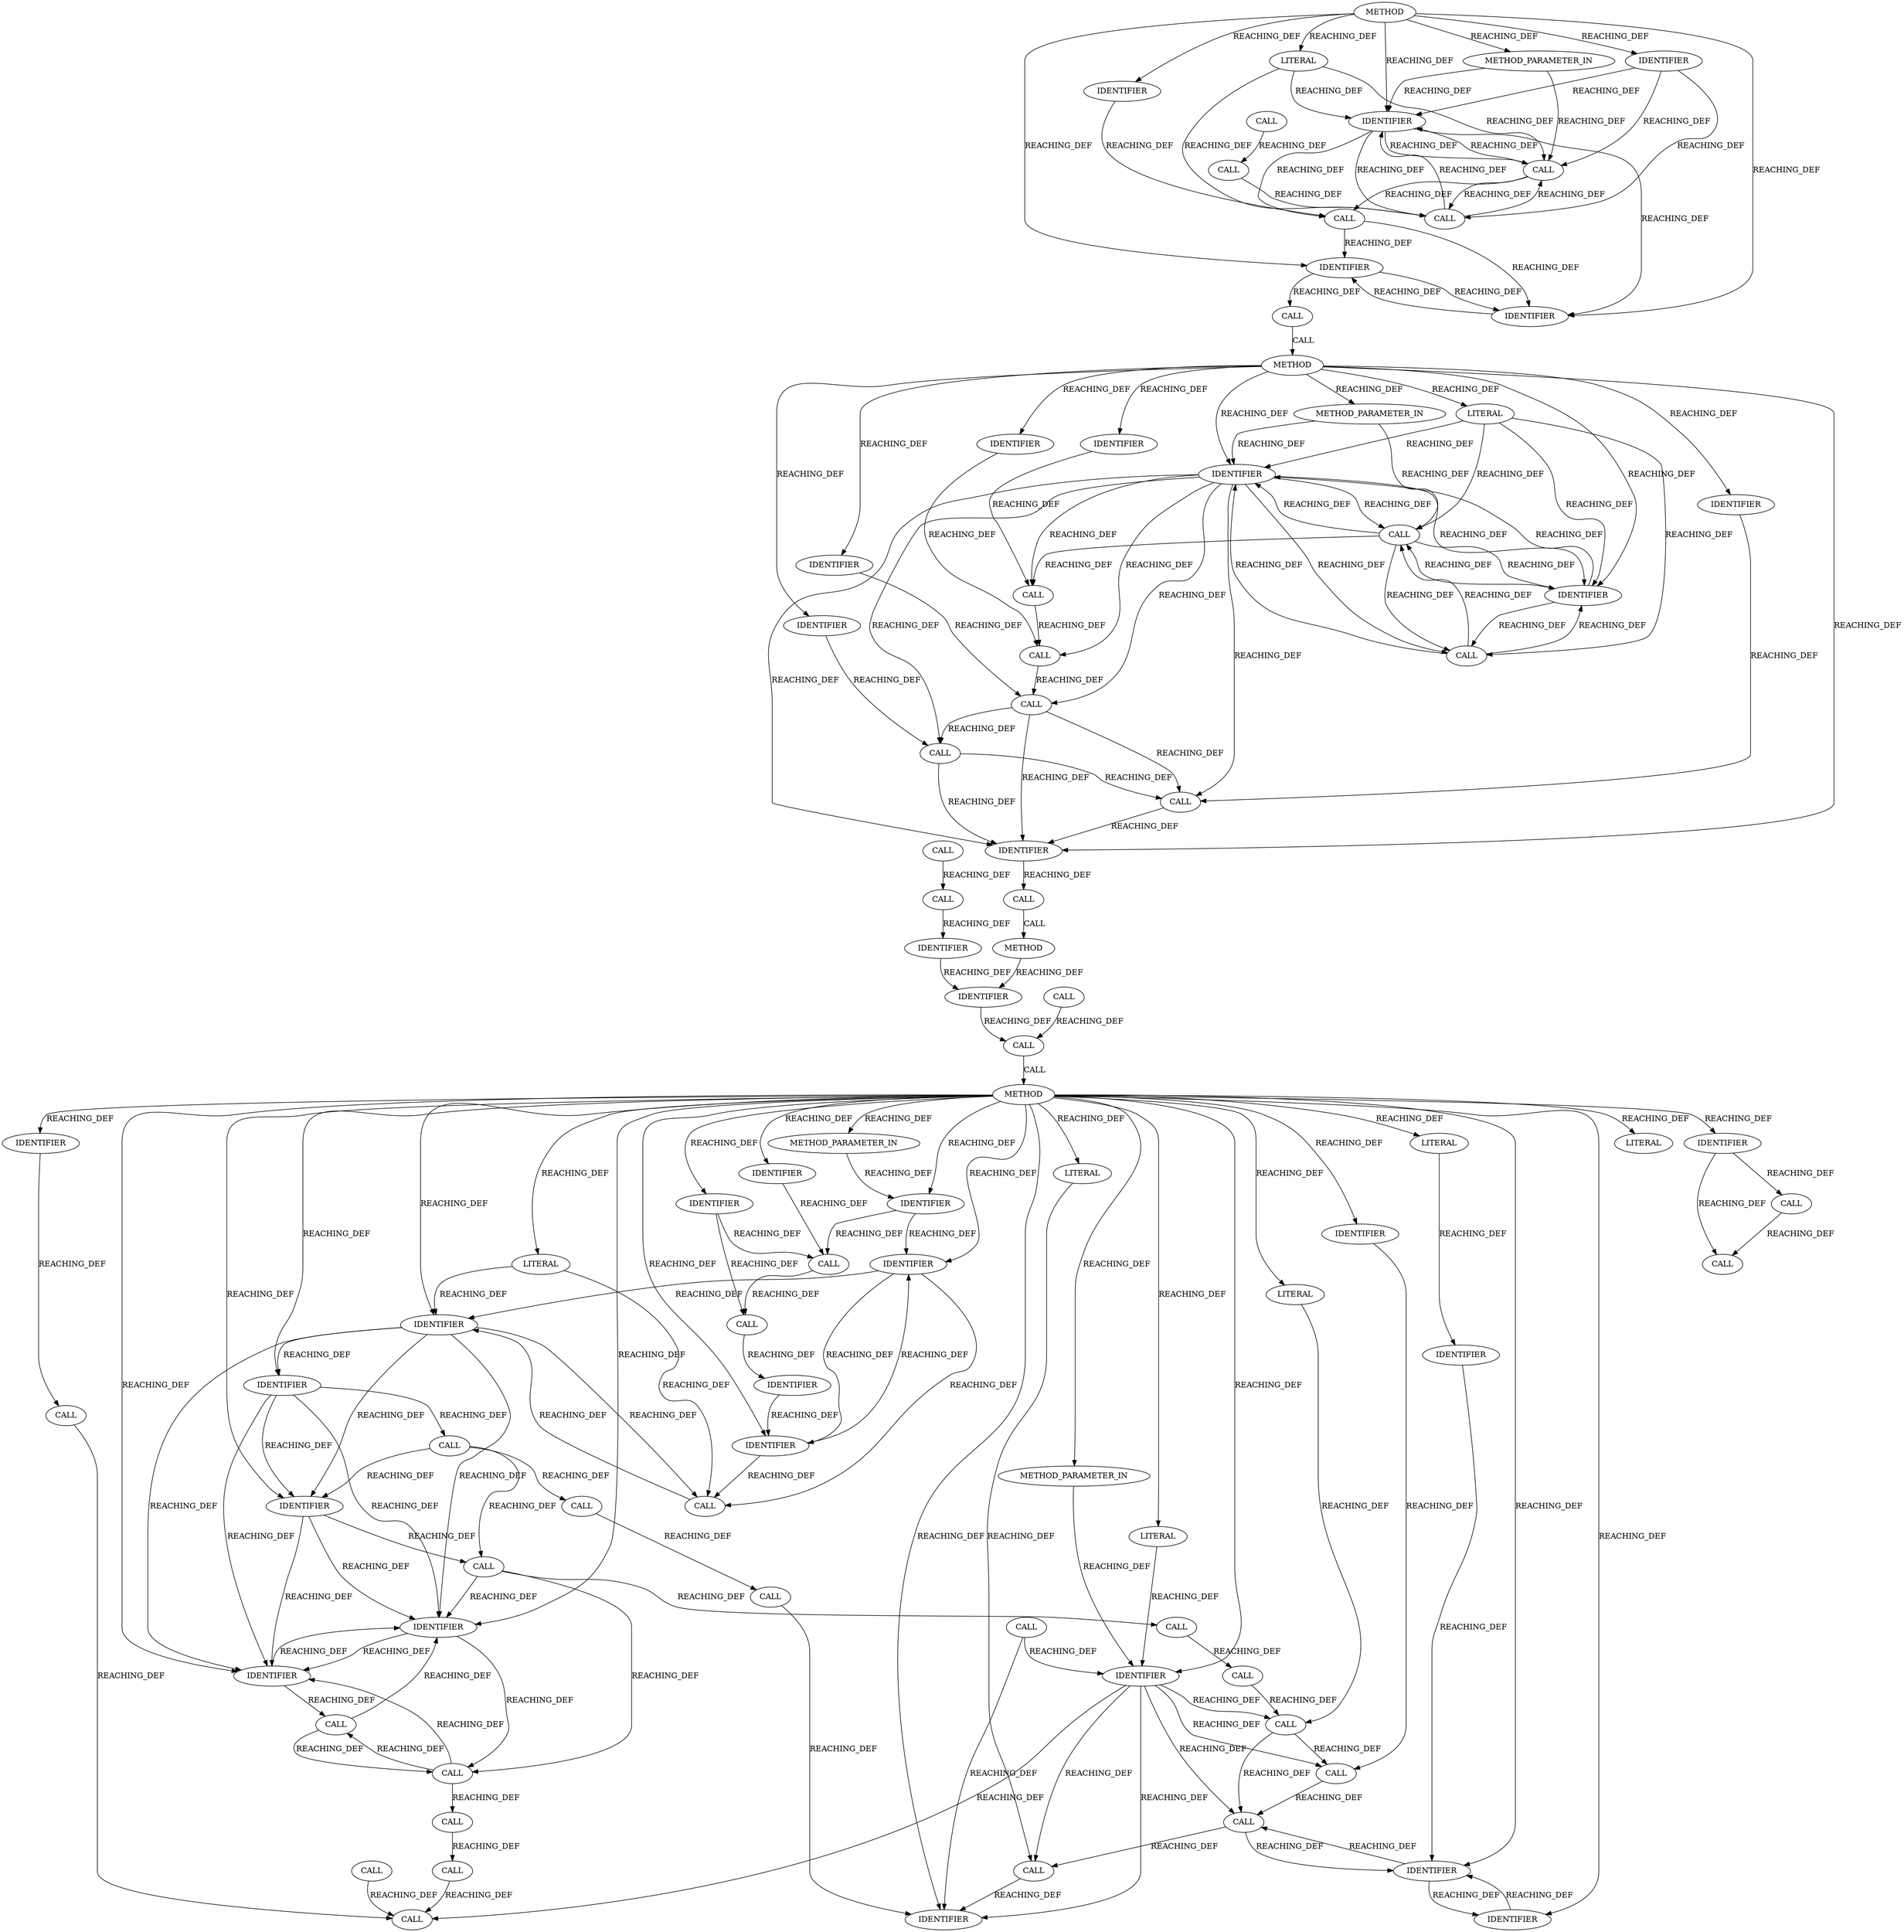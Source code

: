 strict digraph "" {
	node [label="\N"];
	8808	[ARGUMENT_INDEX=1,
		CODE="con->v2.in_desc",
		COLUMN_NUMBER=34,
		DISPATCH_TYPE=STATIC_DISPATCH,
		LINE_NUMBER=2729,
		METHOD_FULL_NAME="<operator>.fieldAccess",
		NAME="<operator>.fieldAccess",
		ORDER=1,
		TYPE_FULL_NAME="<empty>",
		filename="messenger_v2.c",
		label=CALL];
	8807	[ARGUMENT_INDEX=2,
		CODE="&con->v2.in_desc",
		COLUMN_NUMBER=33,
		DISPATCH_TYPE=STATIC_DISPATCH,
		LINE_NUMBER=2729,
		METHOD_FULL_NAME="<operator>.addressOf",
		NAME="<operator>.addressOf",
		ORDER=2,
		TYPE_FULL_NAME="<empty>",
		filename="messenger_v2.c",
		label=CALL];
	8808 -> 8807	[VARIABLE="con->v2.in_desc",
		label=REACHING_DEF];
	8806	[ARGUMENT_INDEX=1,
		CODE=desc,
		COLUMN_NUMBER=26,
		LINE_NUMBER=2729,
		NAME=desc,
		ORDER=1,
		TYPE_FULL_NAME="ceph_frame_desc*",
		filename="messenger_v2.c",
		label=IDENTIFIER];
	8807 -> 8806	[VARIABLE="&con->v2.in_desc",
		label=REACHING_DEF];
	1497	[ARGUMENT_INDEX=2,
		CODE="ceph_decode_8(&p)",
		COLUMN_NUMBER=17,
		DISPATCH_TYPE=STATIC_DISPATCH,
		LINE_NUMBER=511,
		METHOD_FULL_NAME=ceph_decode_8,
		NAME=ceph_decode_8,
		ORDER=2,
		TYPE_FULL_NAME="<empty>",
		filename="messenger_v2.c",
		label=CALL];
	1494	[ARGUMENT_INDEX=1,
		CODE="desc->fd_tag",
		COLUMN_NUMBER=2,
		DISPATCH_TYPE=STATIC_DISPATCH,
		LINE_NUMBER=511,
		METHOD_FULL_NAME="<operator>.indirectFieldAccess",
		NAME="<operator>.indirectFieldAccess",
		ORDER=1,
		TYPE_FULL_NAME="<empty>",
		filename="messenger_v2.c",
		label=CALL];
	1497 -> 1494	[VARIABLE="ceph_decode_8(&p)",
		label=REACHING_DEF];
	1599	[ARGUMENT_INDEX=1,
		CODE=desc,
		COLUMN_NUMBER=6,
		LINE_NUMBER=536,
		NAME=desc,
		ORDER=1,
		TYPE_FULL_NAME="ceph_frame_desc*",
		filename="messenger_v2.c",
		label=IDENTIFIER];
	1494 -> 1599	[VARIABLE="desc->fd_tag",
		label=REACHING_DEF];
	9216	[ARGUMENT_INDEX=1,
		CODE="con->state",
		COLUMN_NUMBER=6,
		DISPATCH_TYPE=STATIC_DISPATCH,
		LINE_NUMBER=2862,
		METHOD_FULL_NAME="<operator>.indirectFieldAccess",
		NAME="<operator>.indirectFieldAccess",
		ORDER=1,
		TYPE_FULL_NAME="<empty>",
		filename="messenger_v2.c",
		label=CALL];
	9229	[ARGUMENT_INDEX=1,
		CODE="con->state",
		COLUMN_NUMBER=13,
		DISPATCH_TYPE=STATIC_DISPATCH,
		LINE_NUMBER=2864,
		METHOD_FULL_NAME="<operator>.indirectFieldAccess",
		NAME="<operator>.indirectFieldAccess",
		ORDER=1,
		TYPE_FULL_NAME="<empty>",
		filename="messenger_v2.c",
		label=CALL];
	9216 -> 9229	[VARIABLE="con->state",
		label=REACHING_DEF];
	9244	[ARGUMENT_INDEX=1,
		CODE="con->state",
		COLUMN_NUMBER=14,
		DISPATCH_TYPE=STATIC_DISPATCH,
		LINE_NUMBER=2866,
		METHOD_FULL_NAME="<operator>.indirectFieldAccess",
		NAME="<operator>.indirectFieldAccess",
		ORDER=1,
		TYPE_FULL_NAME="<empty>",
		filename="messenger_v2.c",
		label=CALL];
	9229 -> 9244	[VARIABLE="con->state",
		label=REACHING_DEF];
	9410	[ARGUMENT_INDEX=3,
		CODE=con,
		COLUMN_NUMBER=50,
		LINE_NUMBER=2921,
		NAME=con,
		ORDER=3,
		TYPE_FULL_NAME="ceph_connection*",
		filename="messenger_v2.c",
		label=IDENTIFIER];
	9411	[ARGUMENT_INDEX=4,
		CODE="con->state",
		COLUMN_NUMBER=55,
		DISPATCH_TYPE=STATIC_DISPATCH,
		LINE_NUMBER=2921,
		METHOD_FULL_NAME="<operator>.indirectFieldAccess",
		NAME="<operator>.indirectFieldAccess",
		ORDER=4,
		TYPE_FULL_NAME="<empty>",
		filename="messenger_v2.c",
		label=CALL];
	9410 -> 9411	[VARIABLE=con,
		label=REACHING_DEF];
	9414	[ARGUMENT_INDEX=5,
		CODE="iov_iter_count(&con->v2.in_iter)",
		COLUMN_NUMBER=7,
		DISPATCH_TYPE=STATIC_DISPATCH,
		LINE_NUMBER=2922,
		METHOD_FULL_NAME=iov_iter_count,
		NAME=iov_iter_count,
		ORDER=5,
		TYPE_FULL_NAME="<empty>",
		filename="messenger_v2.c",
		label=CALL];
	9410 -> 9414	[VARIABLE=con,
		label=REACHING_DEF];
	9423	[ARGUMENT_INDEX=1,
		CODE="con->state",
		COLUMN_NUMBER=6,
		DISPATCH_TYPE=STATIC_DISPATCH,
		LINE_NUMBER=2924,
		METHOD_FULL_NAME="<operator>.indirectFieldAccess",
		NAME="<operator>.indirectFieldAccess",
		ORDER=1,
		TYPE_FULL_NAME="<empty>",
		filename="messenger_v2.c",
		label=CALL];
	9410 -> 9423	[VARIABLE=con,
		label=REACHING_DEF];
	9450	[ARGUMENT_INDEX=1,
		CODE=con,
		COLUMN_NUMBER=23,
		LINE_NUMBER=2936,
		NAME=con,
		ORDER=1,
		TYPE_FULL_NAME="ceph_connection*",
		filename="messenger_v2.c",
		label=IDENTIFIER];
	9410 -> 9450	[VARIABLE=con,
		label=REACHING_DEF];
	9411 -> 9410	[VARIABLE="con->state",
		label=REACHING_DEF];
	9411 -> 9414	[VARIABLE="con->state",
		label=REACHING_DEF];
	9411 -> 9423	[VARIABLE="con->state",
		label=REACHING_DEF];
	9414 -> 9410	[VARIABLE="iov_iter_count(&con->v2.in_iter)",
		label=REACHING_DEF];
	9414 -> 9411	[VARIABLE="iov_iter_count(&con->v2.in_iter)",
		label=REACHING_DEF];
	9423 -> 9450	[VARIABLE="con->state",
		label=REACHING_DEF];
	9461	[ARGUMENT_INDEX=1,
		CODE=con,
		COLUMN_NUMBER=26,
		LINE_NUMBER=2940,
		NAME=con,
		ORDER=1,
		TYPE_FULL_NAME="ceph_connection*",
		filename="messenger_v2.c",
		label=IDENTIFIER];
	9423 -> 9461	[VARIABLE="con->state",
		label=REACHING_DEF];
	9450 -> 9461	[VARIABLE=con,
		label=REACHING_DEF];
	9403	[AST_PARENT_FULL_NAME="messenger_v2.c:<global>",
		AST_PARENT_TYPE=TYPE_DECL,
		CODE="int ceph_con_v2_try_read(struct ceph_connection *con)
{
	int ret;

	dout(\"%s con %p state %d need %zu\\n\", __func__, con, con->state,
	     \
iov_iter_count(&con->v2.in_iter));

	if (con->state == CEPH_CON_S_PREOPEN)
		return 0;

	/*
	 * We should always have something \
pending here.  If not,
	 * avoid calling populate_in_iter() as if we read something
	 * (ceph_tcp_recv() would immediately return \
1).
	 */
	if (WARN_ON(!iov_iter_count(&con->v2.in_iter)))
		return -ENODATA;

	for (;;) {
		ret = ceph_tcp_recv(con);
		if (ret <= \
0)
			return ret;

		ret = populate_in_iter(con);
		if (ret <= 0) {
			if (ret && ret != -EAGAIN && !con->error_msg)
				con->error_\
msg = \"read processing error\";
			return ret;
		}
	}
}",
		COLUMN_NUMBER=1,
		COLUMN_NUMBER_END=1,
		FILENAME="messenger_v2.c",
		FULL_NAME=ceph_con_v2_try_read,
		IS_EXTERNAL=false,
		LINE_NUMBER=2917,
		LINE_NUMBER_END=2947,
		NAME=ceph_con_v2_try_read,
		ORDER=112,
		SIGNATURE="int ceph_con_v2_try_read (ceph_connection*)",
		filename="messenger_v2.c",
		label=METHOD];
	9403 -> 9410	[label=REACHING_DEF];
	9403 -> 9450	[label=REACHING_DEF];
	9404	[CODE="struct ceph_connection *con",
		COLUMN_NUMBER=26,
		EVALUATION_STRATEGY=BY_VALUE,
		INDEX=1,
		IS_VARIADIC=false,
		LINE_NUMBER=2917,
		NAME=con,
		ORDER=1,
		TYPE_FULL_NAME="ceph_connection*",
		filename="messenger_v2.c",
		label=METHOD_PARAMETER_IN];
	9403 -> 9404	[label=REACHING_DEF];
	9408	[ARGUMENT_INDEX=1,
		CODE="\"%s con %p state %d need %zu\\n\"",
		COLUMN_NUMBER=7,
		LINE_NUMBER=2921,
		ORDER=1,
		TYPE_FULL_NAME=char,
		filename="messenger_v2.c",
		label=LITERAL];
	9403 -> 9408	[label=REACHING_DEF];
	9409	[ARGUMENT_INDEX=2,
		CODE=__func__,
		COLUMN_NUMBER=40,
		LINE_NUMBER=2921,
		NAME=__func__,
		ORDER=2,
		TYPE_FULL_NAME=ANY,
		filename="messenger_v2.c",
		label=IDENTIFIER];
	9403 -> 9409	[label=REACHING_DEF];
	9426	[ARGUMENT_INDEX=2,
		CODE=CEPH_CON_S_PREOPEN,
		COLUMN_NUMBER=20,
		LINE_NUMBER=2924,
		NAME=CEPH_CON_S_PREOPEN,
		ORDER=2,
		TYPE_FULL_NAME=ANY,
		filename="messenger_v2.c",
		label=IDENTIFIER];
	9403 -> 9426	[label=REACHING_DEF];
	9403 -> 9461	[label=REACHING_DEF];
	9404 -> 9410	[VARIABLE=con,
		label=REACHING_DEF];
	9404 -> 9411	[VARIABLE=con,
		label=REACHING_DEF];
	9408 -> 9410	[VARIABLE="\"%s con %p state %d need %zu\\n\"",
		label=REACHING_DEF];
	9408 -> 9411	[VARIABLE="\"%s con %p state %d need %zu\\n\"",
		label=REACHING_DEF];
	9408 -> 9414	[VARIABLE="\"%s con %p state %d need %zu\\n\"",
		label=REACHING_DEF];
	9409 -> 9410	[VARIABLE=__func__,
		label=REACHING_DEF];
	9409 -> 9411	[VARIABLE=__func__,
		label=REACHING_DEF];
	9409 -> 9414	[VARIABLE=__func__,
		label=REACHING_DEF];
	9426 -> 9423	[VARIABLE=CEPH_CON_S_PREOPEN,
		label=REACHING_DEF];
	9461 -> 9450	[VARIABLE=con,
		label=REACHING_DEF];
	9460	[ARGUMENT_INDEX=2,
		CODE="populate_in_iter(con)",
		COLUMN_NUMBER=9,
		DISPATCH_TYPE=STATIC_DISPATCH,
		LINE_NUMBER=2940,
		METHOD_FULL_NAME=populate_in_iter,
		NAME=populate_in_iter,
		ORDER=2,
		TYPE_FULL_NAME="<empty>",
		filename="messenger_v2.c",
		label=CALL];
	9461 -> 9460	[VARIABLE=con,
		label=REACHING_DEF];
	1448	[AST_PARENT_FULL_NAME="messenger_v2.c:<global>",
		AST_PARENT_TYPE=TYPE_DECL,
		CODE="static int decode_preamble(void *p, struct ceph_frame_desc *desc)
{
	void *crcp = p + CEPH_PREAMBLE_LEN - CEPH_CRC_LEN;
	u32 crc, \
expected_crc;
	int i;

	crc = crc32c(0, p, crcp - p);
	expected_crc = get_unaligned_le32(crcp);
	if (crc != expected_crc) {
		pr_\
err(\"bad preamble crc, calculated %u, expected %u\\n\",
		       crc, expected_crc);
		return -EBADMSG;
	}

	memset(desc, 0, sizeof(*\
desc));

	desc->fd_tag = ceph_decode_8(&p);
	desc->fd_seg_cnt = ceph_decode_8(&p);
	if (desc->fd_seg_cnt < 1 ||
	    desc->fd_seg_\
cnt > CEPH_FRAME_MAX_SEGMENT_COUNT) {
		pr_err(\"bad segment count %d\\n\", desc->fd_seg_cnt);
		return -EINVAL;
	}
	for (i = 0; i < \
desc->fd_seg_cnt; i++) {
		desc->fd_lens[i] = ceph_decode_32(&p);
		desc->fd_aligns[i] = ceph_decode_16(&p);
	}

	/*
	 * This would \
fire for FRAME_TAG_WAIT (it has one empty
	 * segment), but we should never get it as client.
	 */
	if (!desc->fd_lens[desc->fd_\
seg_cnt - 1]) {
		pr_err(\"last segment empty\\n\");
		return -EINVAL;
	}

	if (desc->fd_l...",
		COLUMN_NUMBER=1,
		COLUMN_NUMBER_END=1,
		FILENAME="messenger_v2.c",
		FULL_NAME=decode_preamble,
		IS_EXTERNAL=false,
		LINE_NUMBER=495,
		LINE_NUMBER_END=550,
		NAME=decode_preamble,
		ORDER=36,
		SIGNATURE="int decode_preamble (void*,ceph_frame_desc*)",
		filename="messenger_v2.c",
		label=METHOD];
	1449	[CODE="void *p",
		COLUMN_NUMBER=28,
		EVALUATION_STRATEGY=BY_VALUE,
		INDEX=1,
		IS_VARIADIC=false,
		LINE_NUMBER=495,
		NAME=p,
		ORDER=1,
		TYPE_FULL_NAME="void*",
		filename="messenger_v2.c",
		label=METHOD_PARAMETER_IN];
	1448 -> 1449	[label=REACHING_DEF];
	1450	[CODE="struct ceph_frame_desc *desc",
		COLUMN_NUMBER=37,
		EVALUATION_STRATEGY=BY_VALUE,
		INDEX=2,
		IS_VARIADIC=false,
		LINE_NUMBER=495,
		NAME=desc,
		ORDER=2,
		TYPE_FULL_NAME="ceph_frame_desc*",
		filename="messenger_v2.c",
		label=METHOD_PARAMETER_IN];
	1448 -> 1450	[label=REACHING_DEF];
	1457	[ARGUMENT_INDEX=1,
		CODE=p,
		COLUMN_NUMBER=15,
		LINE_NUMBER=497,
		NAME=p,
		ORDER=1,
		TYPE_FULL_NAME="void*",
		filename="messenger_v2.c",
		label=IDENTIFIER];
	1448 -> 1457	[label=REACHING_DEF];
	1458	[ARGUMENT_INDEX=2,
		CODE=CEPH_PREAMBLE_LEN,
		COLUMN_NUMBER=19,
		LINE_NUMBER=497,
		NAME=CEPH_PREAMBLE_LEN,
		ORDER=2,
		TYPE_FULL_NAME=ANY,
		filename="messenger_v2.c",
		label=IDENTIFIER];
	1448 -> 1458	[label=REACHING_DEF];
	1459	[ARGUMENT_INDEX=2,
		CODE=CEPH_CRC_LEN,
		COLUMN_NUMBER=39,
		LINE_NUMBER=497,
		NAME=CEPH_CRC_LEN,
		ORDER=2,
		TYPE_FULL_NAME=ANY,
		filename="messenger_v2.c",
		label=IDENTIFIER];
	1448 -> 1459	[label=REACHING_DEF];
	1466	[ARGUMENT_INDEX=1,
		CODE=0,
		COLUMN_NUMBER=15,
		LINE_NUMBER=501,
		ORDER=1,
		TYPE_FULL_NAME=int,
		filename="messenger_v2.c",
		label=LITERAL];
	1448 -> 1466	[label=REACHING_DEF];
	1467	[ARGUMENT_INDEX=2,
		CODE=p,
		COLUMN_NUMBER=18,
		LINE_NUMBER=501,
		NAME=p,
		ORDER=2,
		TYPE_FULL_NAME="void*",
		filename="messenger_v2.c",
		label=IDENTIFIER];
	1448 -> 1467	[label=REACHING_DEF];
	1469	[ARGUMENT_INDEX=1,
		CODE=crcp,
		COLUMN_NUMBER=21,
		LINE_NUMBER=501,
		NAME=crcp,
		ORDER=1,
		TYPE_FULL_NAME="void*",
		filename="messenger_v2.c",
		label=IDENTIFIER];
	1448 -> 1469	[label=REACHING_DEF];
	1470	[ARGUMENT_INDEX=2,
		CODE=p,
		COLUMN_NUMBER=28,
		LINE_NUMBER=501,
		NAME=p,
		ORDER=2,
		TYPE_FULL_NAME="void*",
		filename="messenger_v2.c",
		label=IDENTIFIER];
	1448 -> 1470	[label=REACHING_DEF];
	1488	[ARGUMENT_INDEX=1,
		CODE=desc,
		COLUMN_NUMBER=9,
		LINE_NUMBER=509,
		NAME=desc,
		ORDER=1,
		TYPE_FULL_NAME="ceph_frame_desc*",
		filename="messenger_v2.c",
		label=IDENTIFIER];
	1448 -> 1488	[label=REACHING_DEF];
	1489	[ARGUMENT_INDEX=2,
		CODE=0,
		COLUMN_NUMBER=15,
		LINE_NUMBER=509,
		ORDER=2,
		TYPE_FULL_NAME=int,
		filename="messenger_v2.c",
		label=LITERAL];
	1448 -> 1489	[label=REACHING_DEF];
	1499	[ARGUMENT_INDEX=1,
		CODE=p,
		COLUMN_NUMBER=32,
		LINE_NUMBER=511,
		NAME=p,
		ORDER=1,
		TYPE_FULL_NAME="void*",
		filename="messenger_v2.c",
		label=IDENTIFIER];
	1448 -> 1499	[label=REACHING_DEF];
	1506	[ARGUMENT_INDEX=1,
		CODE=p,
		COLUMN_NUMBER=36,
		LINE_NUMBER=512,
		NAME=p,
		ORDER=1,
		TYPE_FULL_NAME="void*",
		filename="messenger_v2.c",
		label=IDENTIFIER];
	1448 -> 1506	[label=REACHING_DEF];
	1513	[ARGUMENT_INDEX=2,
		CODE=1,
		COLUMN_NUMBER=25,
		LINE_NUMBER=513,
		ORDER=2,
		TYPE_FULL_NAME=int,
		filename="messenger_v2.c",
		label=LITERAL];
	1448 -> 1513	[label=REACHING_DEF];
	1518	[ARGUMENT_INDEX=2,
		CODE=CEPH_FRAME_MAX_SEGMENT_COUNT,
		COLUMN_NUMBER=25,
		LINE_NUMBER=514,
		NAME=CEPH_FRAME_MAX_SEGMENT_COUNT,
		ORDER=2,
		TYPE_FULL_NAME=ANY,
		filename="messenger_v2.c",
		label=IDENTIFIER];
	1448 -> 1518	[label=REACHING_DEF];
	1532	[ARGUMENT_INDEX=2,
		CODE=0,
		COLUMN_NUMBER=11,
		LINE_NUMBER=518,
		ORDER=2,
		TYPE_FULL_NAME=int,
		filename="messenger_v2.c",
		label=LITERAL];
	1448 -> 1532	[label=REACHING_DEF];
	1534	[ARGUMENT_INDEX=1,
		CODE=i,
		COLUMN_NUMBER=14,
		LINE_NUMBER=518,
		NAME=i,
		ORDER=1,
		TYPE_FULL_NAME=int,
		filename="messenger_v2.c",
		label=IDENTIFIER];
	1448 -> 1534	[label=REACHING_DEF];
	1539	[ARGUMENT_INDEX=1,
		CODE=i,
		COLUMN_NUMBER=36,
		LINE_NUMBER=518,
		NAME=i,
		ORDER=1,
		TYPE_FULL_NAME=int,
		filename="messenger_v2.c",
		label=IDENTIFIER];
	1448 -> 1539	[label=REACHING_DEF];
	1549	[ARGUMENT_INDEX=1,
		CODE=p,
		COLUMN_NUMBER=38,
		LINE_NUMBER=519,
		NAME=p,
		ORDER=1,
		TYPE_FULL_NAME="void*",
		filename="messenger_v2.c",
		label=IDENTIFIER];
	1448 -> 1549	[label=REACHING_DEF];
	1558	[ARGUMENT_INDEX=1,
		CODE=p,
		COLUMN_NUMBER=40,
		LINE_NUMBER=520,
		NAME=p,
		ORDER=1,
		TYPE_FULL_NAME="void*",
		filename="messenger_v2.c",
		label=IDENTIFIER];
	1448 -> 1558	[label=REACHING_DEF];
	1569	[ARGUMENT_INDEX=2,
		CODE=1,
		COLUMN_NUMBER=40,
		LINE_NUMBER=527,
		ORDER=2,
		TYPE_FULL_NAME=int,
		filename="messenger_v2.c",
		label=LITERAL];
	1448 -> 1569	[label=REACHING_DEF];
	1583	[ARGUMENT_INDEX=2,
		CODE=CEPH_MSG_MAX_CONTROL_LEN,
		COLUMN_NUMBER=25,
		LINE_NUMBER=532,
		NAME=CEPH_MSG_MAX_CONTROL_LEN,
		ORDER=2,
		TYPE_FULL_NAME=ANY,
		filename="messenger_v2.c",
		label=IDENTIFIER];
	1448 -> 1583	[label=REACHING_DEF];
	1448 -> 1599	[label=REACHING_DEF];
	1601	[ARGUMENT_INDEX=2,
		CODE=1,
		COLUMN_NUMBER=20,
		LINE_NUMBER=536,
		ORDER=2,
		TYPE_FULL_NAME=int,
		filename="messenger_v2.c",
		label=LITERAL];
	1448 -> 1601	[label=REACHING_DEF];
	1602	[ARGUMENT_INDEX=2,
		CODE=CEPH_MSG_MAX_FRONT_LEN,
		COLUMN_NUMBER=25,
		LINE_NUMBER=536,
		NAME=CEPH_MSG_MAX_FRONT_LEN,
		ORDER=2,
		TYPE_FULL_NAME=ANY,
		filename="messenger_v2.c",
		label=IDENTIFIER];
	1448 -> 1602	[label=REACHING_DEF];
	1449 -> 1457	[VARIABLE=p,
		label=REACHING_DEF];
	1450 -> 1488	[VARIABLE=desc,
		label=REACHING_DEF];
	1457 -> 1470	[VARIABLE=p,
		label=REACHING_DEF];
	1456	[ARGUMENT_INDEX=1,
		CODE="p + CEPH_PREAMBLE_LEN",
		COLUMN_NUMBER=15,
		DISPATCH_TYPE=STATIC_DISPATCH,
		LINE_NUMBER=497,
		METHOD_FULL_NAME="<operator>.addition",
		NAME="<operator>.addition",
		ORDER=1,
		TYPE_FULL_NAME="<empty>",
		filename="messenger_v2.c",
		label=CALL];
	1457 -> 1456	[VARIABLE=p,
		label=REACHING_DEF];
	1458 -> 1456	[VARIABLE=CEPH_PREAMBLE_LEN,
		label=REACHING_DEF];
	1459 -> 1456	[VARIABLE=CEPH_CRC_LEN,
		label=REACHING_DEF];
	1455	[ARGUMENT_INDEX=2,
		CODE="p + CEPH_PREAMBLE_LEN - CEPH_CRC_LEN",
		COLUMN_NUMBER=15,
		DISPATCH_TYPE=STATIC_DISPATCH,
		LINE_NUMBER=497,
		METHOD_FULL_NAME="<operator>.subtraction",
		NAME="<operator>.subtraction",
		ORDER=2,
		TYPE_FULL_NAME="<empty>",
		filename="messenger_v2.c",
		label=CALL];
	1459 -> 1455	[VARIABLE=CEPH_CRC_LEN,
		label=REACHING_DEF];
	1466 -> 1467	[VARIABLE=0,
		label=REACHING_DEF];
	1468	[ARGUMENT_INDEX=3,
		CODE="crcp - p",
		COLUMN_NUMBER=21,
		DISPATCH_TYPE=STATIC_DISPATCH,
		LINE_NUMBER=501,
		METHOD_FULL_NAME="<operator>.subtraction",
		NAME="<operator>.subtraction",
		ORDER=3,
		TYPE_FULL_NAME="<empty>",
		filename="messenger_v2.c",
		label=CALL];
	1466 -> 1468	[VARIABLE=0,
		label=REACHING_DEF];
	1467 -> 1499	[VARIABLE=p,
		label=REACHING_DEF];
	1467 -> 1506	[VARIABLE=p,
		label=REACHING_DEF];
	1467 -> 1549	[VARIABLE=p,
		label=REACHING_DEF];
	1467 -> 1558	[VARIABLE=p,
		label=REACHING_DEF];
	1467 -> 1468	[VARIABLE=p,
		label=REACHING_DEF];
	1469 -> 1470	[VARIABLE=crcp,
		label=REACHING_DEF];
	1469 -> 1468	[VARIABLE=crcp,
		label=REACHING_DEF];
	1470 -> 1467	[VARIABLE=p,
		label=REACHING_DEF];
	1470 -> 1469	[VARIABLE=p,
		label=REACHING_DEF];
	1470 -> 1468	[VARIABLE=p,
		label=REACHING_DEF];
	1488 -> 1599	[VARIABLE=desc,
		label=REACHING_DEF];
	1566	[ARGUMENT_INDEX=1,
		CODE="desc->fd_seg_cnt",
		COLUMN_NUMBER=21,
		DISPATCH_TYPE=STATIC_DISPATCH,
		LINE_NUMBER=527,
		METHOD_FULL_NAME="<operator>.indirectFieldAccess",
		NAME="<operator>.indirectFieldAccess",
		ORDER=1,
		TYPE_FULL_NAME="<empty>",
		filename="messenger_v2.c",
		label=CALL];
	1488 -> 1566	[VARIABLE=desc,
		label=REACHING_DEF];
	1598	[ARGUMENT_INDEX=1,
		CODE="desc->fd_lens",
		COLUMN_NUMBER=6,
		DISPATCH_TYPE=STATIC_DISPATCH,
		LINE_NUMBER=536,
		METHOD_FULL_NAME="<operator>.indirectFieldAccess",
		NAME="<operator>.indirectFieldAccess",
		ORDER=1,
		TYPE_FULL_NAME="<empty>",
		filename="messenger_v2.c",
		label=CALL];
	1488 -> 1598	[VARIABLE=desc,
		label=REACHING_DEF];
	1510	[ARGUMENT_INDEX=1,
		CODE="desc->fd_seg_cnt",
		COLUMN_NUMBER=6,
		DISPATCH_TYPE=STATIC_DISPATCH,
		LINE_NUMBER=513,
		METHOD_FULL_NAME="<operator>.indirectFieldAccess",
		NAME="<operator>.indirectFieldAccess",
		ORDER=1,
		TYPE_FULL_NAME="<empty>",
		filename="messenger_v2.c",
		label=CALL];
	1488 -> 1510	[VARIABLE=desc,
		label=REACHING_DEF];
	1515	[ARGUMENT_INDEX=1,
		CODE="desc->fd_seg_cnt",
		COLUMN_NUMBER=6,
		DISPATCH_TYPE=STATIC_DISPATCH,
		LINE_NUMBER=514,
		METHOD_FULL_NAME="<operator>.indirectFieldAccess",
		NAME="<operator>.indirectFieldAccess",
		ORDER=1,
		TYPE_FULL_NAME="<empty>",
		filename="messenger_v2.c",
		label=CALL];
	1488 -> 1515	[VARIABLE=desc,
		label=REACHING_DEF];
	1535	[ARGUMENT_INDEX=2,
		CODE="desc->fd_seg_cnt",
		COLUMN_NUMBER=18,
		DISPATCH_TYPE=STATIC_DISPATCH,
		LINE_NUMBER=518,
		METHOD_FULL_NAME="<operator>.indirectFieldAccess",
		NAME="<operator>.indirectFieldAccess",
		ORDER=2,
		TYPE_FULL_NAME="<empty>",
		filename="messenger_v2.c",
		label=CALL];
	1488 -> 1535	[VARIABLE=desc,
		label=REACHING_DEF];
	1489 -> 1488	[VARIABLE=0,
		label=REACHING_DEF];
	1499 -> 1506	[VARIABLE=p,
		label=REACHING_DEF];
	1499 -> 1549	[VARIABLE=p,
		label=REACHING_DEF];
	1499 -> 1558	[VARIABLE=p,
		label=REACHING_DEF];
	1498	[ARGUMENT_INDEX=1,
		CODE="&p",
		COLUMN_NUMBER=31,
		DISPATCH_TYPE=STATIC_DISPATCH,
		LINE_NUMBER=511,
		METHOD_FULL_NAME="<operator>.addressOf",
		NAME="<operator>.addressOf",
		ORDER=1,
		TYPE_FULL_NAME="<empty>",
		filename="messenger_v2.c",
		label=CALL];
	1499 -> 1498	[VARIABLE=p,
		label=REACHING_DEF];
	1506 -> 1549	[VARIABLE=p,
		label=REACHING_DEF];
	1506 -> 1558	[VARIABLE=p,
		label=REACHING_DEF];
	1505	[ARGUMENT_INDEX=1,
		CODE="&p",
		COLUMN_NUMBER=35,
		DISPATCH_TYPE=STATIC_DISPATCH,
		LINE_NUMBER=512,
		METHOD_FULL_NAME="<operator>.addressOf",
		NAME="<operator>.addressOf",
		ORDER=1,
		TYPE_FULL_NAME="<empty>",
		filename="messenger_v2.c",
		label=CALL];
	1506 -> 1505	[VARIABLE=p,
		label=REACHING_DEF];
	1513 -> 1510	[VARIABLE=1,
		label=REACHING_DEF];
	1518 -> 1515	[VARIABLE=CEPH_FRAME_MAX_SEGMENT_COUNT,
		label=REACHING_DEF];
	1531	[ARGUMENT_INDEX=1,
		CODE=i,
		COLUMN_NUMBER=7,
		LINE_NUMBER=518,
		NAME=i,
		ORDER=1,
		TYPE_FULL_NAME=int,
		filename="messenger_v2.c",
		label=IDENTIFIER];
	1532 -> 1531	[VARIABLE=0,
		label=REACHING_DEF];
	1534 -> 1539	[VARIABLE=i,
		label=REACHING_DEF];
	1534 -> 1535	[VARIABLE=i,
		label=REACHING_DEF];
	1539 -> 1534	[VARIABLE=i,
		label=REACHING_DEF];
	1549 -> 1558	[VARIABLE=p,
		label=REACHING_DEF];
	1548	[ARGUMENT_INDEX=1,
		CODE="&p",
		COLUMN_NUMBER=37,
		DISPATCH_TYPE=STATIC_DISPATCH,
		LINE_NUMBER=519,
		METHOD_FULL_NAME="<operator>.addressOf",
		NAME="<operator>.addressOf",
		ORDER=1,
		TYPE_FULL_NAME="<empty>",
		filename="messenger_v2.c",
		label=CALL];
	1549 -> 1548	[VARIABLE=p,
		label=REACHING_DEF];
	1558 -> 1549	[VARIABLE=p,
		label=REACHING_DEF];
	1557	[ARGUMENT_INDEX=1,
		CODE="&p",
		COLUMN_NUMBER=39,
		DISPATCH_TYPE=STATIC_DISPATCH,
		LINE_NUMBER=520,
		METHOD_FULL_NAME="<operator>.addressOf",
		NAME="<operator>.addressOf",
		ORDER=1,
		TYPE_FULL_NAME="<empty>",
		filename="messenger_v2.c",
		label=CALL];
	1558 -> 1557	[VARIABLE=p,
		label=REACHING_DEF];
	1569 -> 1566	[VARIABLE=1,
		label=REACHING_DEF];
	1578	[ARGUMENT_INDEX=1,
		CODE="desc->fd_lens[0]",
		COLUMN_NUMBER=6,
		DISPATCH_TYPE=STATIC_DISPATCH,
		LINE_NUMBER=532,
		METHOD_FULL_NAME="<operator>.indirectIndexAccess",
		NAME="<operator>.indirectIndexAccess",
		ORDER=1,
		TYPE_FULL_NAME="<empty>",
		filename="messenger_v2.c",
		label=CALL];
	1583 -> 1578	[VARIABLE=CEPH_MSG_MAX_CONTROL_LEN,
		label=REACHING_DEF];
	1596	[ARGUMENT_INDEX=-1,
		CODE="desc->fd_lens[1] > CEPH_MSG_MAX_FRONT_LEN",
		COLUMN_NUMBER=6,
		DISPATCH_TYPE=STATIC_DISPATCH,
		LINE_NUMBER=536,
		METHOD_FULL_NAME="<operator>.greaterThan",
		NAME="<operator>.greaterThan",
		ORDER=1,
		TYPE_FULL_NAME="<empty>",
		filename="messenger_v2.c",
		label=CALL];
	1602 -> 1596	[VARIABLE=CEPH_MSG_MAX_FRONT_LEN,
		label=REACHING_DEF];
	1597	[ARGUMENT_INDEX=1,
		CODE="desc->fd_lens[1]",
		COLUMN_NUMBER=6,
		DISPATCH_TYPE=STATIC_DISPATCH,
		LINE_NUMBER=536,
		METHOD_FULL_NAME="<operator>.indirectIndexAccess",
		NAME="<operator>.indirectIndexAccess",
		ORDER=1,
		TYPE_FULL_NAME="<empty>",
		filename="messenger_v2.c",
		label=CALL];
	1602 -> 1597	[VARIABLE=CEPH_MSG_MAX_FRONT_LEN,
		label=REACHING_DEF];
	1566 -> 1599	[VARIABLE="desc->fd_seg_cnt",
		label=REACHING_DEF];
	1542	[ARGUMENT_INDEX=1,
		CODE="desc->fd_lens[i]",
		COLUMN_NUMBER=3,
		DISPATCH_TYPE=STATIC_DISPATCH,
		LINE_NUMBER=519,
		METHOD_FULL_NAME="<operator>.indirectIndexAccess",
		NAME="<operator>.indirectIndexAccess",
		ORDER=1,
		TYPE_FULL_NAME="<empty>",
		filename="messenger_v2.c",
		label=CALL];
	1542 -> 1598	[VARIABLE="desc->fd_lens[i]",
		label=REACHING_DEF];
	1557 -> 1549	[VARIABLE="&p",
		label=REACHING_DEF];
	1557 -> 1548	[VARIABLE="&p",
		label=REACHING_DEF];
	1510 -> 1515	[VARIABLE="desc->fd_seg_cnt",
		label=REACHING_DEF];
	1510 -> 1535	[VARIABLE="desc->fd_seg_cnt",
		label=REACHING_DEF];
	8846	[ARGUMENT_INDEX=2,
		CODE=desc,
		COLUMN_NUMBER=40,
		LINE_NUMBER=2741,
		NAME=desc,
		ORDER=2,
		TYPE_FULL_NAME="ceph_frame_desc*",
		filename="messenger_v2.c",
		label=IDENTIFIER];
	8840	[ARGUMENT_INDEX=2,
		CODE="decode_preamble(con->v2.in_buf, desc)",
		COLUMN_NUMBER=8,
		DISPATCH_TYPE=STATIC_DISPATCH,
		LINE_NUMBER=2741,
		METHOD_FULL_NAME=decode_preamble,
		NAME=decode_preamble,
		ORDER=2,
		TYPE_FULL_NAME="<empty>",
		filename="messenger_v2.c",
		label=CALL];
	8846 -> 8840	[VARIABLE=desc,
		label=REACHING_DEF];
	8840 -> 1448	[label=CALL];
	1501	[ARGUMENT_INDEX=1,
		CODE="desc->fd_seg_cnt",
		COLUMN_NUMBER=2,
		DISPATCH_TYPE=STATIC_DISPATCH,
		LINE_NUMBER=512,
		METHOD_FULL_NAME="<operator>.indirectFieldAccess",
		NAME="<operator>.indirectFieldAccess",
		ORDER=1,
		TYPE_FULL_NAME="<empty>",
		filename="messenger_v2.c",
		label=CALL];
	1501 -> 1510	[VARIABLE="desc->fd_seg_cnt",
		label=REACHING_DEF];
	1491	[ARGUMENT_INDEX=1,
		CODE="*desc",
		COLUMN_NUMBER=25,
		DISPATCH_TYPE=STATIC_DISPATCH,
		LINE_NUMBER=509,
		METHOD_FULL_NAME="<operator>.indirection",
		NAME="<operator>.indirection",
		ORDER=1,
		TYPE_FULL_NAME="<empty>",
		filename="messenger_v2.c",
		label=CALL];
	1491 -> 1488	[VARIABLE="*desc",
		label=REACHING_DEF];
	1491 -> 1599	[VARIABLE="*desc",
		label=REACHING_DEF];
	8806 -> 8846	[VARIABLE=desc,
		label=REACHING_DEF];
	1456 -> 1455	[VARIABLE="p + CEPH_PREAMBLE_LEN",
		label=REACHING_DEF];
	9198	[ARGUMENT_INDEX=4,
		CODE="con->state",
		COLUMN_NUMBER=58,
		DISPATCH_TYPE=STATIC_DISPATCH,
		LINE_NUMBER=2858,
		METHOD_FULL_NAME="<operator>.indirectFieldAccess",
		NAME="<operator>.indirectFieldAccess",
		ORDER=4,
		TYPE_FULL_NAME="<empty>",
		filename="messenger_v2.c",
		label=CALL];
	9198 -> 9216	[VARIABLE="con->state",
		label=REACHING_DEF];
	9196	[ARGUMENT_INDEX=2,
		CODE=__func__,
		COLUMN_NUMBER=43,
		LINE_NUMBER=2858,
		NAME=__func__,
		ORDER=2,
		TYPE_FULL_NAME=ANY,
		filename="messenger_v2.c",
		label=IDENTIFIER];
	9198 -> 9196	[VARIABLE="con->state",
		label=REACHING_DEF];
	9197	[ARGUMENT_INDEX=3,
		CODE=con,
		COLUMN_NUMBER=53,
		LINE_NUMBER=2858,
		NAME=con,
		ORDER=3,
		TYPE_FULL_NAME="ceph_connection*",
		filename="messenger_v2.c",
		label=IDENTIFIER];
	9198 -> 9197	[VARIABLE="con->state",
		label=REACHING_DEF];
	9201	[ARGUMENT_INDEX=5,
		CODE="con->v2.in_state",
		COLUMN_NUMBER=7,
		DISPATCH_TYPE=STATIC_DISPATCH,
		LINE_NUMBER=2859,
		METHOD_FULL_NAME="<operator>.fieldAccess",
		NAME="<operator>.fieldAccess",
		ORDER=5,
		TYPE_FULL_NAME="<empty>",
		filename="messenger_v2.c",
		label=CALL];
	9198 -> 9201	[VARIABLE="con->state",
		label=REACHING_DEF];
	9196 -> 9198	[VARIABLE=__func__,
		label=REACHING_DEF];
	9196 -> 9197	[VARIABLE=__func__,
		label=REACHING_DEF];
	9196 -> 9201	[VARIABLE=__func__,
		label=REACHING_DEF];
	9197 -> 9216	[VARIABLE=con,
		label=REACHING_DEF];
	9197 -> 9229	[VARIABLE=con,
		label=REACHING_DEF];
	9197 -> 9198	[VARIABLE=con,
		label=REACHING_DEF];
	9197 -> 9196	[VARIABLE=con,
		label=REACHING_DEF];
	9197 -> 9201	[VARIABLE=con,
		label=REACHING_DEF];
	9197 -> 9244	[VARIABLE=con,
		label=REACHING_DEF];
	9254	[ARGUMENT_INDEX=1,
		CODE="con->state",
		COLUMN_NUMBER=6,
		DISPATCH_TYPE=STATIC_DISPATCH,
		LINE_NUMBER=2868,
		METHOD_FULL_NAME="<operator>.indirectFieldAccess",
		NAME="<operator>.indirectFieldAccess",
		ORDER=1,
		TYPE_FULL_NAME="<empty>",
		filename="messenger_v2.c",
		label=CALL];
	9197 -> 9254	[VARIABLE=con,
		label=REACHING_DEF];
	9249	[ARGUMENT_INDEX=1,
		CODE="con->state",
		COLUMN_NUMBER=7,
		DISPATCH_TYPE=STATIC_DISPATCH,
		LINE_NUMBER=2867,
		METHOD_FULL_NAME="<operator>.indirectFieldAccess",
		NAME="<operator>.indirectFieldAccess",
		ORDER=1,
		TYPE_FULL_NAME="<empty>",
		filename="messenger_v2.c",
		label=CALL];
	9197 -> 9249	[VARIABLE=con,
		label=REACHING_DEF];
	9273	[ARGUMENT_INDEX=1,
		CODE=con,
		COLUMN_NUMBER=26,
		LINE_NUMBER=2871,
		NAME=con,
		ORDER=1,
		TYPE_FULL_NAME="ceph_connection*",
		filename="messenger_v2.c",
		label=IDENTIFIER];
	9197 -> 9273	[VARIABLE=con,
		label=REACHING_DEF];
	9201 -> 9198	[VARIABLE="con->v2.in_state",
		label=REACHING_DEF];
	9201 -> 9196	[VARIABLE="con->v2.in_state",
		label=REACHING_DEF];
	9201 -> 9197	[VARIABLE="con->v2.in_state",
		label=REACHING_DEF];
	1468 -> 1467	[VARIABLE="crcp - p",
		label=REACHING_DEF];
	1454	[ARGUMENT_INDEX=1,
		CODE=crcp,
		COLUMN_NUMBER=8,
		LINE_NUMBER=497,
		NAME=crcp,
		ORDER=1,
		TYPE_FULL_NAME="void*",
		filename="messenger_v2.c",
		label=IDENTIFIER];
	1455 -> 1454	[VARIABLE="p + CEPH_PREAMBLE_LEN - CEPH_CRC_LEN",
		label=REACHING_DEF];
	1515 -> 1535	[VARIABLE="desc->fd_seg_cnt",
		label=REACHING_DEF];
	1535 -> 1534	[VARIABLE="desc->fd_seg_cnt",
		label=REACHING_DEF];
	1535 -> 1566	[VARIABLE="desc->fd_seg_cnt",
		label=REACHING_DEF];
	1504	[ARGUMENT_INDEX=2,
		CODE="ceph_decode_8(&p)",
		COLUMN_NUMBER=21,
		DISPATCH_TYPE=STATIC_DISPATCH,
		LINE_NUMBER=512,
		METHOD_FULL_NAME=ceph_decode_8,
		NAME=ceph_decode_8,
		ORDER=2,
		TYPE_FULL_NAME="<empty>",
		filename="messenger_v2.c",
		label=CALL];
	1504 -> 1501	[VARIABLE="ceph_decode_8(&p)",
		label=REACHING_DEF];
	9244 -> 9254	[VARIABLE="con->state",
		label=REACHING_DEF];
	9244 -> 9249	[VARIABLE="con->state",
		label=REACHING_DEF];
	9244 -> 9273	[VARIABLE="con->state",
		label=REACHING_DEF];
	9257	[ARGUMENT_INDEX=2,
		CODE=CEPH_CON_S_OPEN,
		COLUMN_NUMBER=20,
		LINE_NUMBER=2868,
		NAME=CEPH_CON_S_OPEN,
		ORDER=2,
		TYPE_FULL_NAME=ANY,
		filename="messenger_v2.c",
		label=IDENTIFIER];
	9257 -> 9254	[VARIABLE=CEPH_CON_S_OPEN,
		label=REACHING_DEF];
	9254 -> 9273	[VARIABLE="con->state",
		label=REACHING_DEF];
	9272	[ARGUMENT_INDEX=2,
		CODE="handle_preamble(con)",
		COLUMN_NUMBER=10,
		DISPATCH_TYPE=STATIC_DISPATCH,
		LINE_NUMBER=2871,
		METHOD_FULL_NAME=handle_preamble,
		NAME=handle_preamble,
		ORDER=2,
		TYPE_FULL_NAME="<empty>",
		filename="messenger_v2.c",
		label=CALL];
	8801	[AST_PARENT_FULL_NAME="messenger_v2.c:<global>",
		AST_PARENT_TYPE=TYPE_DECL,
		CODE="static int handle_preamble(struct ceph_connection *con)
{
	struct ceph_frame_desc *desc = &con->v2.in_desc;
	int ret;

	if (con_\
secure(con)) {
		ret = decrypt_preamble(con);
		if (ret) {
			if (ret == -EBADMSG)
				con->error_msg = \"integrity error, bad preamble \
auth tag\";
			return ret;
		}
	}

	ret = decode_preamble(con->v2.in_buf, desc);
	if (ret) {
		if (ret == -EBADMSG)
			con->error_\
msg = \"integrity error, bad crc\";
		else
			con->error_msg = \"protocol error, bad preamble\";
		return ret;
	}

	dout(\"%s con %p \
tag %d seg_cnt %d %d+%d+%d+%d\\n\", __func__,
	     con, desc->fd_tag, desc->fd_seg_cnt, desc->fd_lens[0],
	     desc->fd_lens[1], \
desc->fd_lens[2], desc->fd_lens[3]);

	if (!con_secure(con))
		return prepare_read_control(con);

	if (desc->fd_lens[0] > CEPH_PREAMBLE_\
INLINE_LEN)
		return prepare_read_control_remainder(con);

	return __handle_control(con, CTRL_BODY(con->v2.in_buf));
}",
		COLUMN_NUMBER=1,
		COLUMN_NUMBER_END=30,
		FILENAME="messenger_v2.c",
		FULL_NAME=handle_preamble,
		IS_EXTERNAL=false,
		LINE_NUMBER=2727,
		LINE_NUMBER_END=2760,
		NAME=handle_preamble,
		ORDER=106,
		SIGNATURE="int handle_preamble (ceph_connection*)",
		filename="messenger_v2.c",
		label=METHOD];
	9272 -> 8801	[label=CALL];
	8801 -> 8846	[label=REACHING_DEF];
	1548 -> 1558	[VARIABLE="&p",
		label=REACHING_DEF];
	1548 -> 1557	[VARIABLE="&p",
		label=REACHING_DEF];
	1547	[ARGUMENT_INDEX=2,
		CODE="ceph_decode_32(&p)",
		COLUMN_NUMBER=22,
		DISPATCH_TYPE=STATIC_DISPATCH,
		LINE_NUMBER=519,
		METHOD_FULL_NAME=ceph_decode_32,
		NAME=ceph_decode_32,
		ORDER=2,
		TYPE_FULL_NAME="<empty>",
		filename="messenger_v2.c",
		label=CALL];
	1548 -> 1547	[VARIABLE="&p",
		label=REACHING_DEF];
	9249 -> 9254	[VARIABLE="con->state",
		label=REACHING_DEF];
	9249 -> 9273	[VARIABLE="con->state",
		label=REACHING_DEF];
	9273 -> 9272	[VARIABLE=con,
		label=REACHING_DEF];
	9190	[AST_PARENT_FULL_NAME="messenger_v2.c:<global>",
		AST_PARENT_TYPE=TYPE_DECL,
		CODE="static int populate_in_iter(struct ceph_connection *con)
{
	int ret;

	dout(\"%s con %p state %d in_state %d\\n\", __func__, con, \
con->state,
	     con->v2.in_state);
	WARN_ON(iov_iter_count(&con->v2.in_iter));

	if (con->state == CEPH_CON_S_V2_BANNER_PREFIX) {
		\
ret = process_banner_prefix(con);
	} else if (con->state == CEPH_CON_S_V2_BANNER_PAYLOAD) {
		ret = process_banner_payload(con);
	} \
else if ((con->state >= CEPH_CON_S_V2_HELLO &&
		    con->state <= CEPH_CON_S_V2_SESSION_RECONNECT) ||
		   con->state == CEPH_CON_\
S_OPEN) {
		switch (con->v2.in_state) {
		case IN_S_HANDLE_PREAMBLE:
			ret = handle_preamble(con);
			break;
		case IN_S_HANDLE_\
CONTROL:
			ret = handle_control(con);
			break;
		case IN_S_HANDLE_CONTROL_REMAINDER:
			ret = handle_control_remainder(con);
			\
break;
		case IN_S_PREPARE_READ_DATA:
			ret = prepare_read_data(con);
			break;
		case IN_S_PREPARE_READ_DATA_CONT:
			prepare_\
read_data_cont(con);
			ret = 0;
			break;
		case IN_S_PREPARE_READ_ENC_PAGE:
			prepa...",
		COLUMN_NUMBER=1,
		COLUMN_NUMBER_END=7,
		FILENAME="messenger_v2.c",
		FULL_NAME=populate_in_iter,
		IS_EXTERNAL=false,
		LINE_NUMBER=2854,
		LINE_NUMBER_END=2870,
		NAME=populate_in_iter,
		ORDER=111,
		SIGNATURE="int populate_in_iter (ceph_connection*)",
		filename="messenger_v2.c",
		label=METHOD];
	9460 -> 9190	[label=CALL];
	8841	[ARGUMENT_INDEX=1,
		CODE="con->v2.in_buf",
		COLUMN_NUMBER=24,
		DISPATCH_TYPE=STATIC_DISPATCH,
		LINE_NUMBER=2741,
		METHOD_FULL_NAME="<operator>.fieldAccess",
		NAME="<operator>.fieldAccess",
		ORDER=1,
		TYPE_FULL_NAME="<empty>",
		filename="messenger_v2.c",
		label=CALL];
	8841 -> 8840	[VARIABLE="con->v2.in_buf",
		label=REACHING_DEF];
	1597 -> 1596	[VARIABLE="desc->fd_lens[1]",
		label=REACHING_DEF];
	9247	[ARGUMENT_INDEX=2,
		CODE=CEPH_CON_S_V2_HELLO,
		COLUMN_NUMBER=28,
		LINE_NUMBER=2866,
		NAME=CEPH_CON_S_V2_HELLO,
		ORDER=2,
		TYPE_FULL_NAME=ANY,
		filename="messenger_v2.c",
		label=IDENTIFIER];
	9247 -> 9244	[VARIABLE=CEPH_CON_S_V2_HELLO,
		label=REACHING_DEF];
	9232	[ARGUMENT_INDEX=2,
		CODE=CEPH_CON_S_V2_BANNER_PAYLOAD,
		COLUMN_NUMBER=27,
		LINE_NUMBER=2864,
		NAME=CEPH_CON_S_V2_BANNER_PAYLOAD,
		ORDER=2,
		TYPE_FULL_NAME=ANY,
		filename="messenger_v2.c",
		label=IDENTIFIER];
	9232 -> 9229	[VARIABLE=CEPH_CON_S_V2_BANNER_PAYLOAD,
		label=REACHING_DEF];
	9191	[CODE="struct ceph_connection *con",
		COLUMN_NUMBER=29,
		EVALUATION_STRATEGY=BY_VALUE,
		INDEX=1,
		IS_VARIADIC=false,
		LINE_NUMBER=2854,
		NAME=con,
		ORDER=1,
		TYPE_FULL_NAME="ceph_connection*",
		filename="messenger_v2.c",
		label=METHOD_PARAMETER_IN];
	9191 -> 9198	[VARIABLE=con,
		label=REACHING_DEF];
	9191 -> 9197	[VARIABLE=con,
		label=REACHING_DEF];
	1454 -> 1469	[VARIABLE=crcp,
		label=REACHING_DEF];
	9219	[ARGUMENT_INDEX=2,
		CODE=CEPH_CON_S_V2_BANNER_PREFIX,
		COLUMN_NUMBER=20,
		LINE_NUMBER=2862,
		NAME=CEPH_CON_S_V2_BANNER_PREFIX,
		ORDER=2,
		TYPE_FULL_NAME=ANY,
		filename="messenger_v2.c",
		label=IDENTIFIER];
	9219 -> 9216	[VARIABLE=CEPH_CON_S_V2_BANNER_PREFIX,
		label=REACHING_DEF];
	1547 -> 1542	[VARIABLE="ceph_decode_32(&p)",
		label=REACHING_DEF];
	1531 -> 1534	[VARIABLE=i,
		label=REACHING_DEF];
	1561	[ARGUMENT_INDEX=1,
		CODE="desc->fd_lens[desc->fd_seg_cnt - 1]",
		COLUMN_NUMBER=7,
		DISPATCH_TYPE=STATIC_DISPATCH,
		LINE_NUMBER=527,
		METHOD_FULL_NAME="<operator>.indirectIndexAccess",
		NAME="<operator>.indirectIndexAccess",
		ORDER=1,
		TYPE_FULL_NAME="<empty>",
		filename="messenger_v2.c",
		label=CALL];
	1561 -> 1598	[VARIABLE="desc->fd_lens[desc->fd_seg_cnt - 1]",
		label=REACHING_DEF];
	1578 -> 1598	[VARIABLE="desc->fd_lens[0]",
		label=REACHING_DEF];
	9190 -> 9196	[label=REACHING_DEF];
	9190 -> 9197	[label=REACHING_DEF];
	9190 -> 9257	[label=REACHING_DEF];
	9190 -> 9273	[label=REACHING_DEF];
	9190 -> 9247	[label=REACHING_DEF];
	9190 -> 9232	[label=REACHING_DEF];
	9190 -> 9191	[label=REACHING_DEF];
	9190 -> 9219	[label=REACHING_DEF];
	9195	[ARGUMENT_INDEX=1,
		CODE="\"%s con %p state %d in_state %d\\n\"",
		COLUMN_NUMBER=7,
		LINE_NUMBER=2858,
		ORDER=1,
		TYPE_FULL_NAME=char,
		filename="messenger_v2.c",
		label=LITERAL];
	9190 -> 9195	[label=REACHING_DEF];
	9252	[ARGUMENT_INDEX=2,
		CODE=CEPH_CON_S_V2_SESSION_RECONNECT,
		COLUMN_NUMBER=21,
		LINE_NUMBER=2867,
		NAME=CEPH_CON_S_V2_SESSION_RECONNECT,
		ORDER=2,
		TYPE_FULL_NAME=ANY,
		filename="messenger_v2.c",
		label=IDENTIFIER];
	9190 -> 9252	[label=REACHING_DEF];
	1498 -> 1497	[VARIABLE="&p",
		label=REACHING_DEF];
	1498 -> 1506	[VARIABLE="&p",
		label=REACHING_DEF];
	1498 -> 1505	[VARIABLE="&p",
		label=REACHING_DEF];
	1505 -> 1549	[VARIABLE="&p",
		label=REACHING_DEF];
	1505 -> 1504	[VARIABLE="&p",
		label=REACHING_DEF];
	1505 -> 1548	[VARIABLE="&p",
		label=REACHING_DEF];
	9195 -> 9198	[VARIABLE="\"%s con %p state %d in_state %d\\n\"",
		label=REACHING_DEF];
	9195 -> 9196	[VARIABLE="\"%s con %p state %d in_state %d\\n\"",
		label=REACHING_DEF];
	9195 -> 9197	[VARIABLE="\"%s con %p state %d in_state %d\\n\"",
		label=REACHING_DEF];
	9195 -> 9201	[VARIABLE="\"%s con %p state %d in_state %d\\n\"",
		label=REACHING_DEF];
	9416	[ARGUMENT_INDEX=1,
		CODE="con->v2.in_iter",
		COLUMN_NUMBER=23,
		DISPATCH_TYPE=STATIC_DISPATCH,
		LINE_NUMBER=2922,
		METHOD_FULL_NAME="<operator>.fieldAccess",
		NAME="<operator>.fieldAccess",
		ORDER=1,
		TYPE_FULL_NAME="<empty>",
		filename="messenger_v2.c",
		label=CALL];
	9415	[ARGUMENT_INDEX=1,
		CODE="&con->v2.in_iter",
		COLUMN_NUMBER=22,
		DISPATCH_TYPE=STATIC_DISPATCH,
		LINE_NUMBER=2922,
		METHOD_FULL_NAME="<operator>.addressOf",
		NAME="<operator>.addressOf",
		ORDER=1,
		TYPE_FULL_NAME="<empty>",
		filename="messenger_v2.c",
		label=CALL];
	9416 -> 9415	[VARIABLE="con->v2.in_iter",
		label=REACHING_DEF];
	9415 -> 9414	[VARIABLE="&con->v2.in_iter",
		label=REACHING_DEF];
	9252 -> 9249	[VARIABLE=CEPH_CON_S_V2_SESSION_RECONNECT,
		label=REACHING_DEF];
}
